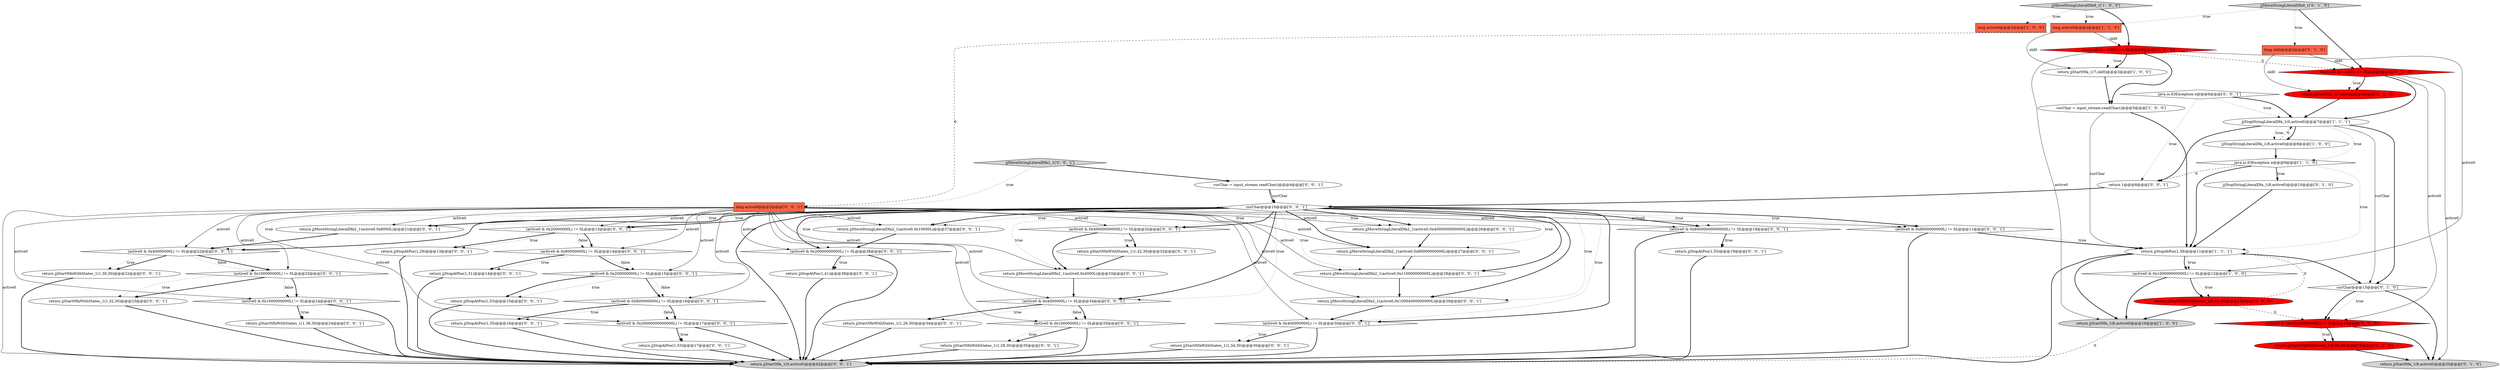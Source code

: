 digraph {
59 [style = filled, label = "(active0 & 0x40000000000L) != 0L@@@32@@@['0', '0', '1']", fillcolor = white, shape = diamond image = "AAA0AAABBB3BBB"];
64 [style = filled, label = "(active0 & 0x200000000L) != 0L@@@15@@@['0', '0', '1']", fillcolor = white, shape = diamond image = "AAA0AAABBB3BBB"];
17 [style = filled, label = "return jjStartNfaWithStates_1(9,44,30)@@@15@@@['0', '1', '0']", fillcolor = red, shape = ellipse image = "AAA1AAABBB2BBB"];
26 [style = filled, label = "(active0 & 0x20000000L) != 0L@@@13@@@['0', '0', '1']", fillcolor = white, shape = diamond image = "AAA0AAABBB3BBB"];
1 [style = filled, label = "java.io.IOException e@@@9@@@['1', '1', '0']", fillcolor = white, shape = diamond image = "AAA0AAABBB1BBB"];
58 [style = filled, label = "jjMoveStringLiteralDfa1_1['0', '0', '1']", fillcolor = lightgray, shape = diamond image = "AAA0AAABBB3BBB"];
33 [style = filled, label = "(active0 & 0x800000000L) != 0L@@@16@@@['0', '0', '1']", fillcolor = white, shape = diamond image = "AAA0AAABBB3BBB"];
38 [style = filled, label = "(active0 & 0x40000000L) != 0L@@@22@@@['0', '0', '1']", fillcolor = white, shape = diamond image = "AAA0AAABBB3BBB"];
43 [style = filled, label = "return jjStopAtPos(1,29)@@@13@@@['0', '0', '1']", fillcolor = white, shape = ellipse image = "AAA0AAABBB3BBB"];
36 [style = filled, label = "(active0 & 0x400000000L) != 0L@@@30@@@['0', '0', '1']", fillcolor = white, shape = diamond image = "AAA0AAABBB3BBB"];
18 [style = filled, label = "(active0 & 0x100000000000L) != 0L@@@14@@@['0', '1', '0']", fillcolor = red, shape = diamond image = "AAA1AAABBB2BBB"];
44 [style = filled, label = "return jjStopAtPos(1,31)@@@14@@@['0', '0', '1']", fillcolor = white, shape = ellipse image = "AAA0AAABBB3BBB"];
7 [style = filled, label = "jjStopStringLiteralDfa_1(0,active0)@@@7@@@['1', '1', '1']", fillcolor = white, shape = ellipse image = "AAA0AAABBB1BBB"];
14 [style = filled, label = "((active0 &= old0)) == 0L@@@3@@@['0', '1', '0']", fillcolor = red, shape = diamond image = "AAA1AAABBB2BBB"];
63 [style = filled, label = "(active0 & 0x1000000000L) != 0L@@@24@@@['0', '0', '1']", fillcolor = white, shape = diamond image = "AAA0AAABBB3BBB"];
45 [style = filled, label = "java.io.IOException e@@@6@@@['0', '0', '1']", fillcolor = white, shape = diamond image = "AAA0AAABBB3BBB"];
22 [style = filled, label = "(active0 & 0x10000000L) != 0L@@@35@@@['0', '0', '1']", fillcolor = white, shape = diamond image = "AAA0AAABBB3BBB"];
40 [style = filled, label = "(active0 & 0x80000000L) != 0L@@@14@@@['0', '0', '1']", fillcolor = white, shape = diamond image = "AAA0AAABBB3BBB"];
9 [style = filled, label = "long active0@@@2@@@['1', '1', '0']", fillcolor = tomato, shape = box image = "AAA0AAABBB1BBB"];
51 [style = filled, label = "curChar@@@10@@@['0', '0', '1']", fillcolor = white, shape = diamond image = "AAA0AAABBB3BBB"];
10 [style = filled, label = "jjMoveStringLiteralDfa9_1['1', '0', '0']", fillcolor = lightgray, shape = diamond image = "AAA0AAABBB1BBB"];
53 [style = filled, label = "return jjMoveStringLiteralDfa2_1(active0,0x80000000000L)@@@27@@@['0', '0', '1']", fillcolor = white, shape = ellipse image = "AAA0AAABBB3BBB"];
60 [style = filled, label = "return jjStartNfaWithStates_1(1,32,30)@@@23@@@['0', '0', '1']", fillcolor = white, shape = ellipse image = "AAA0AAABBB3BBB"];
8 [style = filled, label = "((active0 &= old0)) == 0L@@@3@@@['1', '0', '0']", fillcolor = red, shape = diamond image = "AAA1AAABBB1BBB"];
11 [style = filled, label = "jjStopStringLiteralDfa_1(8,active0)@@@8@@@['1', '0', '0']", fillcolor = white, shape = ellipse image = "AAA0AAABBB1BBB"];
21 [style = filled, label = "return jjStartNfa_1(7,old0)@@@4@@@['0', '1', '0']", fillcolor = red, shape = ellipse image = "AAA1AAABBB2BBB"];
39 [style = filled, label = "return jjStartNfaWithStates_1(1,42,30)@@@32@@@['0', '0', '1']", fillcolor = white, shape = ellipse image = "AAA0AAABBB3BBB"];
3 [style = filled, label = "long active0@@@2@@@['1', '0', '0']", fillcolor = tomato, shape = box image = "AAA0AAABBB1BBB"];
48 [style = filled, label = "return jjStopAtPos(1,41)@@@38@@@['0', '0', '1']", fillcolor = white, shape = ellipse image = "AAA0AAABBB3BBB"];
24 [style = filled, label = "return jjStartNfa_1(0,active0)@@@42@@@['0', '0', '1']", fillcolor = lightgray, shape = ellipse image = "AAA0AAABBB3BBB"];
31 [style = filled, label = "(active0 & 0x4000000L) != 0L@@@34@@@['0', '0', '1']", fillcolor = white, shape = diamond image = "AAA0AAABBB3BBB"];
30 [style = filled, label = "return jjStartNfaWithStates_1(1,28,30)@@@35@@@['0', '0', '1']", fillcolor = white, shape = ellipse image = "AAA0AAABBB3BBB"];
28 [style = filled, label = "curChar = input_stream.readChar()@@@4@@@['0', '0', '1']", fillcolor = white, shape = ellipse image = "AAA0AAABBB3BBB"];
5 [style = filled, label = "return jjStartNfaWithStates_1(9,44,30)@@@12@@@['1', '0', '0']", fillcolor = red, shape = ellipse image = "AAA1AAABBB1BBB"];
23 [style = filled, label = "(active0 & 0x80000000000000L) != 0L@@@19@@@['0', '0', '1']", fillcolor = white, shape = diamond image = "AAA0AAABBB3BBB"];
34 [style = filled, label = "return jjStopAtPos(1,35)@@@16@@@['0', '0', '1']", fillcolor = white, shape = ellipse image = "AAA0AAABBB3BBB"];
55 [style = filled, label = "return jjMoveStringLiteralDfa2_1(active0,0x110000000000L)@@@28@@@['0', '0', '1']", fillcolor = white, shape = ellipse image = "AAA0AAABBB3BBB"];
46 [style = filled, label = "return jjStopAtPos(1,53)@@@17@@@['0', '0', '1']", fillcolor = white, shape = ellipse image = "AAA0AAABBB3BBB"];
61 [style = filled, label = "return jjMoveStringLiteralDfa2_1(active0,0x4000000000000L)@@@26@@@['0', '0', '1']", fillcolor = white, shape = ellipse image = "AAA0AAABBB3BBB"];
62 [style = filled, label = "return jjStopAtPos(1,55)@@@19@@@['0', '0', '1']", fillcolor = white, shape = ellipse image = "AAA0AAABBB3BBB"];
49 [style = filled, label = "long active0@@@2@@@['0', '0', '1']", fillcolor = tomato, shape = box image = "AAA0AAABBB3BBB"];
13 [style = filled, label = "jjMoveStringLiteralDfa9_1['0', '1', '0']", fillcolor = lightgray, shape = diamond image = "AAA0AAABBB2BBB"];
16 [style = filled, label = "long old0@@@2@@@['0', '1', '0']", fillcolor = tomato, shape = box image = "AAA0AAABBB2BBB"];
2 [style = filled, label = "(active0 & 0x100000000000L) != 0L@@@12@@@['1', '0', '0']", fillcolor = white, shape = diamond image = "AAA0AAABBB1BBB"];
29 [style = filled, label = "return jjStartNfaWithStates_1(1,36,30)@@@24@@@['0', '0', '1']", fillcolor = white, shape = ellipse image = "AAA0AAABBB3BBB"];
57 [style = filled, label = "(active0 & 0x100000000L) != 0L@@@23@@@['0', '0', '1']", fillcolor = white, shape = diamond image = "AAA0AAABBB3BBB"];
41 [style = filled, label = "(active0 & 0x8000000000L) != 0L@@@11@@@['0', '0', '1']", fillcolor = white, shape = diamond image = "AAA0AAABBB3BBB"];
56 [style = filled, label = "return jjStartNfaWithStates_1(1,26,30)@@@34@@@['0', '0', '1']", fillcolor = white, shape = ellipse image = "AAA0AAABBB3BBB"];
25 [style = filled, label = "return jjMoveStringLiteralDfa2_1(active0,0x10004000000000L)@@@29@@@['0', '0', '1']", fillcolor = white, shape = ellipse image = "AAA0AAABBB3BBB"];
32 [style = filled, label = "return jjStopAtPos(1,33)@@@15@@@['0', '0', '1']", fillcolor = white, shape = ellipse image = "AAA0AAABBB3BBB"];
35 [style = filled, label = "return jjStartNfaWithStates_1(1,30,30)@@@22@@@['0', '0', '1']", fillcolor = white, shape = ellipse image = "AAA0AAABBB3BBB"];
54 [style = filled, label = "(active0 & 0x20000000000L) != 0L@@@38@@@['0', '0', '1']", fillcolor = white, shape = diamond image = "AAA0AAABBB3BBB"];
52 [style = filled, label = "return jjMoveStringLiteralDfa2_1(active0,0x8000L)@@@21@@@['0', '0', '1']", fillcolor = white, shape = ellipse image = "AAA0AAABBB3BBB"];
19 [style = filled, label = "curChar@@@13@@@['0', '1', '0']", fillcolor = white, shape = diamond image = "AAA0AAABBB2BBB"];
0 [style = filled, label = "return jjStartNfa_1(8,active0)@@@16@@@['1', '0', '0']", fillcolor = lightgray, shape = ellipse image = "AAA0AAABBB1BBB"];
4 [style = filled, label = "return jjStartNfa_1(7,old0)@@@3@@@['1', '0', '0']", fillcolor = white, shape = ellipse image = "AAA0AAABBB1BBB"];
20 [style = filled, label = "return jjStartNfa_1(8,active0)@@@20@@@['0', '1', '0']", fillcolor = lightgray, shape = ellipse image = "AAA0AAABBB2BBB"];
27 [style = filled, label = "return 1@@@8@@@['0', '0', '1']", fillcolor = white, shape = ellipse image = "AAA0AAABBB3BBB"];
42 [style = filled, label = "(active0 & 0x20000000000000L) != 0L@@@17@@@['0', '0', '1']", fillcolor = white, shape = diamond image = "AAA0AAABBB3BBB"];
50 [style = filled, label = "return jjStartNfaWithStates_1(1,34,30)@@@30@@@['0', '0', '1']", fillcolor = white, shape = ellipse image = "AAA0AAABBB3BBB"];
37 [style = filled, label = "return jjMoveStringLiteralDfa2_1(active0,0x4000L)@@@33@@@['0', '0', '1']", fillcolor = white, shape = ellipse image = "AAA0AAABBB3BBB"];
47 [style = filled, label = "return jjMoveStringLiteralDfa2_1(active0,0x10000L)@@@37@@@['0', '0', '1']", fillcolor = white, shape = ellipse image = "AAA0AAABBB3BBB"];
6 [style = filled, label = "return jjStopAtPos(1,39)@@@11@@@['1', '1', '1']", fillcolor = white, shape = ellipse image = "AAA0AAABBB1BBB"];
15 [style = filled, label = "jjStopStringLiteralDfa_1(8,active0)@@@10@@@['0', '1', '0']", fillcolor = white, shape = ellipse image = "AAA0AAABBB2BBB"];
12 [style = filled, label = "curChar = input_stream.readChar()@@@5@@@['1', '0', '0']", fillcolor = white, shape = ellipse image = "AAA0AAABBB1BBB"];
45->27 [style = dotted, label="true"];
58->28 [style = bold, label=""];
51->37 [style = dotted, label="true"];
31->56 [style = dotted, label="true"];
51->31 [style = dotted, label="true"];
49->63 [style = solid, label="active0"];
31->56 [style = bold, label=""];
51->36 [style = dotted, label="true"];
51->24 [style = bold, label=""];
64->32 [style = dotted, label="true"];
1->27 [style = dashed, label="0"];
10->3 [style = dotted, label="true"];
8->2 [style = solid, label="active0"];
51->53 [style = bold, label=""];
33->42 [style = dotted, label="false"];
26->40 [style = bold, label=""];
51->25 [style = dotted, label="true"];
51->26 [style = dotted, label="true"];
9->8 [style = solid, label="old0"];
45->7 [style = dotted, label="true"];
51->47 [style = dotted, label="true"];
40->44 [style = dotted, label="true"];
8->4 [style = dotted, label="true"];
60->24 [style = bold, label=""];
22->30 [style = bold, label=""];
45->7 [style = bold, label=""];
14->7 [style = bold, label=""];
49->23 [style = solid, label="active0"];
14->21 [style = dotted, label="true"];
34->24 [style = bold, label=""];
36->24 [style = bold, label=""];
57->63 [style = bold, label=""];
10->8 [style = bold, label=""];
5->0 [style = bold, label=""];
49->55 [style = solid, label="active0"];
51->61 [style = bold, label=""];
37->31 [style = bold, label=""];
5->6 [style = dashed, label="0"];
43->24 [style = bold, label=""];
33->42 [style = bold, label=""];
51->52 [style = dotted, label="true"];
51->47 [style = bold, label=""];
59->39 [style = dotted, label="true"];
51->55 [style = dotted, label="true"];
51->26 [style = bold, label=""];
1->6 [style = dotted, label="true"];
27->51 [style = bold, label=""];
51->53 [style = dotted, label="true"];
64->33 [style = bold, label=""];
8->4 [style = bold, label=""];
51->54 [style = dotted, label="true"];
7->1 [style = dotted, label="true"];
64->33 [style = dotted, label="false"];
13->14 [style = bold, label=""];
48->24 [style = bold, label=""];
51->23 [style = dotted, label="true"];
8->0 [style = solid, label="active0"];
17->20 [style = bold, label=""];
13->9 [style = dotted, label="true"];
23->62 [style = bold, label=""];
40->64 [style = dotted, label="false"];
7->11 [style = bold, label=""];
19->18 [style = bold, label=""];
49->38 [style = solid, label="active0"];
42->46 [style = bold, label=""];
49->40 [style = solid, label="active0"];
51->23 [style = bold, label=""];
51->54 [style = bold, label=""];
11->7 [style = dashed, label="0"];
25->36 [style = bold, label=""];
49->24 [style = solid, label="active0"];
19->20 [style = bold, label=""];
46->24 [style = bold, label=""];
57->60 [style = bold, label=""];
26->43 [style = bold, label=""];
49->36 [style = solid, label="active0"];
14->20 [style = solid, label="active0"];
41->6 [style = bold, label=""];
59->39 [style = bold, label=""];
38->57 [style = bold, label=""];
6->2 [style = bold, label=""];
49->37 [style = solid, label="active0"];
26->43 [style = dotted, label="true"];
18->20 [style = bold, label=""];
55->25 [style = bold, label=""];
28->51 [style = solid, label="curChar"];
47->54 [style = bold, label=""];
49->59 [style = solid, label="active0"];
49->54 [style = solid, label="active0"];
1->15 [style = dotted, label="true"];
49->61 [style = solid, label="active0"];
21->7 [style = bold, label=""];
51->25 [style = bold, label=""];
36->50 [style = bold, label=""];
18->17 [style = dotted, label="true"];
63->29 [style = bold, label=""];
12->6 [style = solid, label="curChar"];
16->14 [style = solid, label="old0"];
38->35 [style = bold, label=""];
14->21 [style = bold, label=""];
63->29 [style = dotted, label="true"];
51->41 [style = dotted, label="true"];
57->60 [style = dotted, label="true"];
39->37 [style = bold, label=""];
13->16 [style = dotted, label="true"];
30->24 [style = bold, label=""];
7->19 [style = solid, label="curChar"];
49->57 [style = solid, label="active0"];
19->18 [style = dotted, label="true"];
38->57 [style = dotted, label="false"];
54->48 [style = dotted, label="true"];
6->24 [style = bold, label=""];
59->37 [style = bold, label=""];
49->25 [style = solid, label="active0"];
51->61 [style = dotted, label="true"];
56->24 [style = bold, label=""];
8->14 [style = dashed, label="0"];
51->52 [style = bold, label=""];
42->24 [style = bold, label=""];
10->9 [style = dotted, label="true"];
63->24 [style = bold, label=""];
35->24 [style = bold, label=""];
49->33 [style = solid, label="active0"];
54->24 [style = bold, label=""];
2->0 [style = bold, label=""];
6->2 [style = dotted, label="true"];
1->6 [style = bold, label=""];
7->11 [style = dotted, label="true"];
23->62 [style = dotted, label="true"];
58->49 [style = dotted, label="true"];
51->36 [style = bold, label=""];
62->24 [style = bold, label=""];
49->31 [style = solid, label="active0"];
4->12 [style = bold, label=""];
44->24 [style = bold, label=""];
2->5 [style = dotted, label="true"];
64->32 [style = bold, label=""];
7->19 [style = bold, label=""];
8->12 [style = bold, label=""];
49->52 [style = solid, label="active0"];
36->50 [style = dotted, label="true"];
40->44 [style = bold, label=""];
2->5 [style = bold, label=""];
51->59 [style = dotted, label="true"];
50->24 [style = bold, label=""];
53->55 [style = bold, label=""];
49->53 [style = solid, label="active0"];
31->22 [style = bold, label=""];
41->24 [style = bold, label=""];
49->41 [style = solid, label="active0"];
11->1 [style = bold, label=""];
41->6 [style = dotted, label="true"];
1->15 [style = bold, label=""];
33->34 [style = dotted, label="true"];
49->26 [style = solid, label="active0"];
57->63 [style = dotted, label="false"];
49->64 [style = solid, label="active0"];
18->17 [style = bold, label=""];
40->64 [style = bold, label=""];
52->38 [style = bold, label=""];
54->48 [style = bold, label=""];
15->6 [style = bold, label=""];
31->22 [style = dotted, label="false"];
49->47 [style = solid, label="active0"];
6->0 [style = bold, label=""];
6->19 [style = bold, label=""];
9->49 [style = dashed, label="0"];
49->22 [style = solid, label="active0"];
28->51 [style = bold, label=""];
5->18 [style = dashed, label="0"];
26->40 [style = dotted, label="false"];
12->6 [style = bold, label=""];
14->18 [style = solid, label="active0"];
9->4 [style = solid, label="old0"];
51->59 [style = bold, label=""];
23->24 [style = bold, label=""];
51->38 [style = dotted, label="true"];
61->53 [style = bold, label=""];
51->38 [style = bold, label=""];
49->42 [style = solid, label="active0"];
16->21 [style = solid, label="old0"];
51->55 [style = bold, label=""];
38->35 [style = dotted, label="true"];
7->27 [style = bold, label=""];
0->24 [style = dashed, label="0"];
51->31 [style = bold, label=""];
22->24 [style = bold, label=""];
22->30 [style = dotted, label="true"];
29->24 [style = bold, label=""];
42->46 [style = dotted, label="true"];
32->24 [style = bold, label=""];
51->41 [style = bold, label=""];
33->34 [style = bold, label=""];
}
